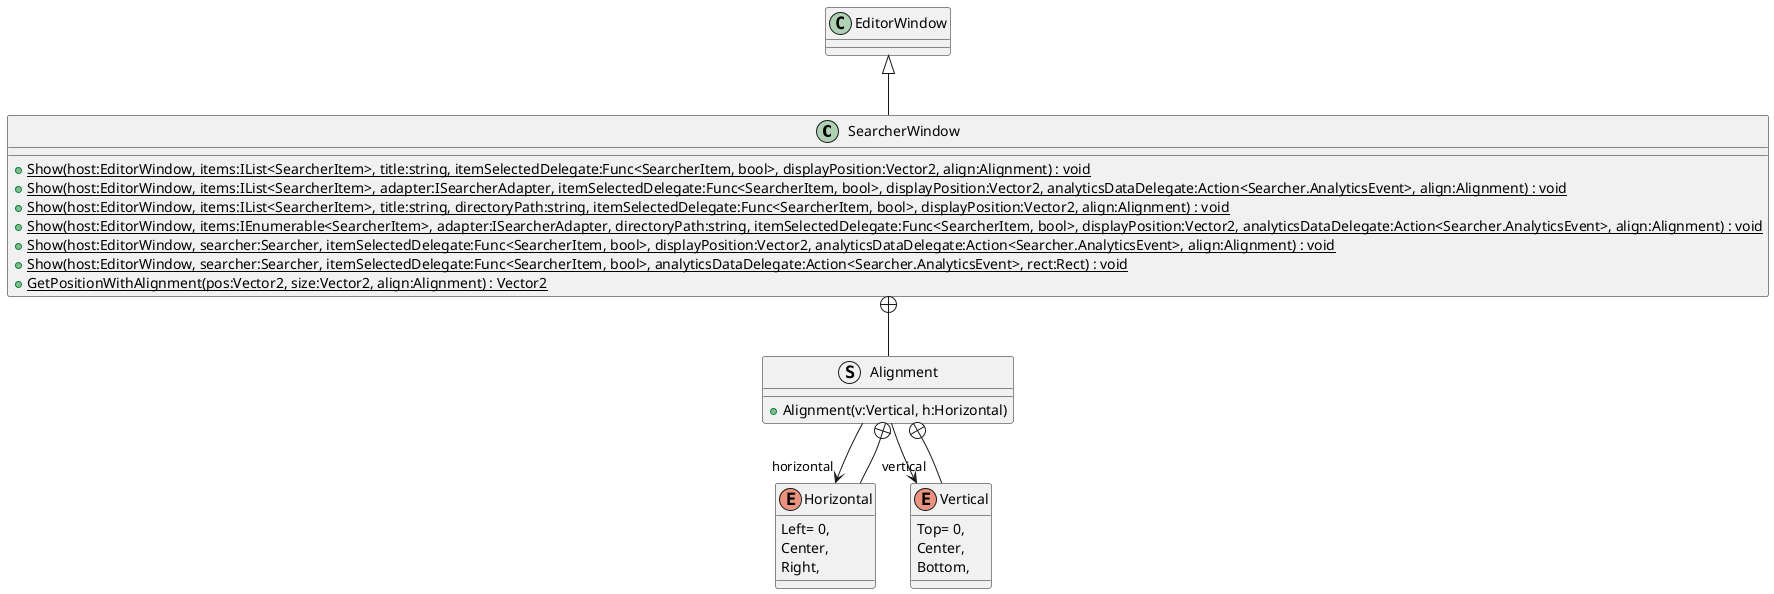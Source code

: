 @startuml
class SearcherWindow {
    + {static} Show(host:EditorWindow, items:IList<SearcherItem>, title:string, itemSelectedDelegate:Func<SearcherItem, bool>, displayPosition:Vector2, align:Alignment) : void
    + {static} Show(host:EditorWindow, items:IList<SearcherItem>, adapter:ISearcherAdapter, itemSelectedDelegate:Func<SearcherItem, bool>, displayPosition:Vector2, analyticsDataDelegate:Action<Searcher.AnalyticsEvent>, align:Alignment) : void
    + {static} Show(host:EditorWindow, items:IList<SearcherItem>, title:string, directoryPath:string, itemSelectedDelegate:Func<SearcherItem, bool>, displayPosition:Vector2, align:Alignment) : void
    + {static} Show(host:EditorWindow, items:IEnumerable<SearcherItem>, adapter:ISearcherAdapter, directoryPath:string, itemSelectedDelegate:Func<SearcherItem, bool>, displayPosition:Vector2, analyticsDataDelegate:Action<Searcher.AnalyticsEvent>, align:Alignment) : void
    + {static} Show(host:EditorWindow, searcher:Searcher, itemSelectedDelegate:Func<SearcherItem, bool>, displayPosition:Vector2, analyticsDataDelegate:Action<Searcher.AnalyticsEvent>, align:Alignment) : void
    + {static} Show(host:EditorWindow, searcher:Searcher, itemSelectedDelegate:Func<SearcherItem, bool>, analyticsDataDelegate:Action<Searcher.AnalyticsEvent>, rect:Rect) : void
    + {static} GetPositionWithAlignment(pos:Vector2, size:Vector2, align:Alignment) : Vector2
}
struct Alignment {
    + Alignment(v:Vertical, h:Horizontal)
}
enum Horizontal {
    Left= 0,
    Center,
    Right,
}
enum Vertical {
    Top= 0,
    Center,
    Bottom,
}
EditorWindow <|-- SearcherWindow
SearcherWindow +-- Alignment
Alignment --> "vertical" Vertical
Alignment --> "horizontal" Horizontal
Alignment +-- Horizontal
Alignment +-- Vertical
@enduml
